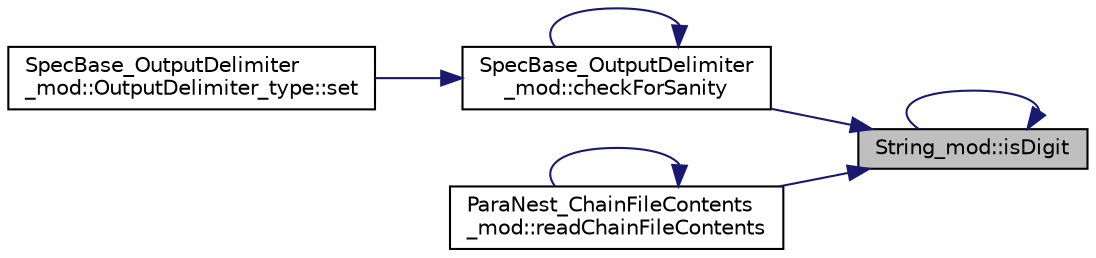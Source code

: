 digraph "String_mod::isDigit"
{
 // LATEX_PDF_SIZE
  edge [fontname="Helvetica",fontsize="10",labelfontname="Helvetica",labelfontsize="10"];
  node [fontname="Helvetica",fontsize="10",shape=record];
  rankdir="RL";
  Node1 [label="String_mod::isDigit",height=0.2,width=0.4,color="black", fillcolor="grey75", style="filled", fontcolor="black",tooltip="Return .true. if the input single character is a digit: [\"0\",\"1\",\"2\",\"3\",\"4\",\"5\",\"6\",..."];
  Node1 -> Node2 [dir="back",color="midnightblue",fontsize="10",style="solid"];
  Node2 [label="SpecBase_OutputDelimiter\l_mod::checkForSanity",height=0.2,width=0.4,color="black", fillcolor="white", style="filled",URL="$namespaceSpecBase__OutputDelimiter__mod.html#a52f0d6b2792612521d359f1f5058d4f4",tooltip=" "];
  Node2 -> Node2 [dir="back",color="midnightblue",fontsize="10",style="solid"];
  Node2 -> Node3 [dir="back",color="midnightblue",fontsize="10",style="solid"];
  Node3 [label="SpecBase_OutputDelimiter\l_mod::OutputDelimiter_type::set",height=0.2,width=0.4,color="black", fillcolor="white", style="filled",URL="$structSpecBase__OutputDelimiter__mod_1_1OutputDelimiter__type.html#a1adce8c7f6e8bc181bba26504f289578",tooltip=" "];
  Node1 -> Node1 [dir="back",color="midnightblue",fontsize="10",style="solid"];
  Node1 -> Node4 [dir="back",color="midnightblue",fontsize="10",style="solid"];
  Node4 [label="ParaNest_ChainFileContents\l_mod::readChainFileContents",height=0.2,width=0.4,color="black", fillcolor="white", style="filled",URL="$namespaceParaNest__ChainFileContents__mod.html#abc3e6b9e7d373e4629e6480052013eca",tooltip="This is a method of the class ChainFileContents_type.  Return and store the contents of a ParaNest si..."];
  Node4 -> Node4 [dir="back",color="midnightblue",fontsize="10",style="solid"];
}
